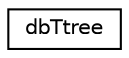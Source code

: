 digraph "Graphical Class Hierarchy"
{
 // INTERACTIVE_SVG=YES
 // LATEX_PDF_SIZE
  edge [fontname="Helvetica",fontsize="10",labelfontname="Helvetica",labelfontsize="10"];
  node [fontname="Helvetica",fontsize="10",shape=record];
  rankdir="LR";
  Node0 [label="dbTtree",height=0.2,width=0.4,color="black", fillcolor="white", style="filled",URL="$classdbTtree.html",tooltip=" "];
}
